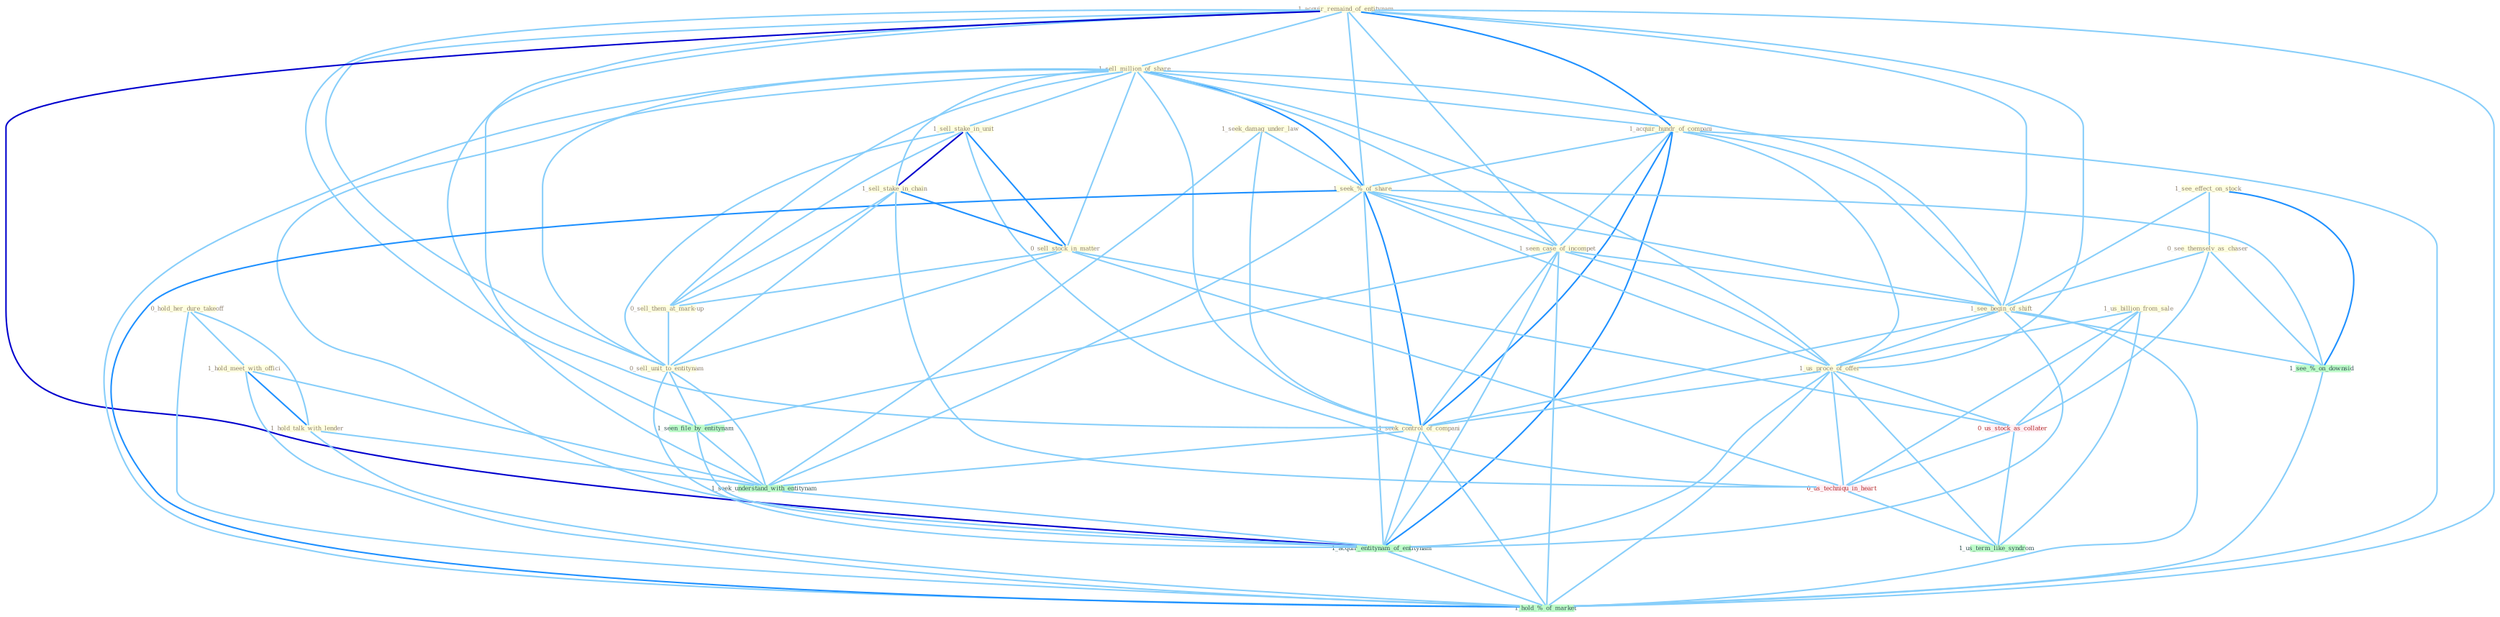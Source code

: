 Graph G{ 
    node
    [shape=polygon,style=filled,width=.5,height=.06,color="#BDFCC9",fixedsize=true,fontsize=4,
    fontcolor="#2f4f4f"];
    {node
    [color="#ffffe0", fontcolor="#8b7d6b"] "1_acquir_remaind_of_entitynam " "1_sell_million_of_share " "1_seek_damag_under_law " "1_acquir_hundr_of_compani " "1_sell_stake_in_unit " "1_seek_%_of_share " "1_seen_case_of_incompet " "1_sell_stake_in_chain " "0_hold_her_dure_takeoff " "0_sell_stock_in_matter " "1_see_effect_on_stock " "0_see_themselv_as_chaser " "1_see_begin_of_shift " "1_hold_meet_with_offici " "0_sell_them_at_mark-up " "1_us_billion_from_sale " "1_us_proce_of_offer " "0_sell_unit_to_entitynam " "1_hold_talk_with_lender " "1_seek_control_of_compani "}
{node [color="#fff0f5", fontcolor="#b22222"] "0_us_stock_as_collater " "0_us_techniqu_in_heart "}
edge [color="#B0E2FF"];

	"1_acquir_remaind_of_entitynam " -- "1_sell_million_of_share " [w="1", color="#87cefa" ];
	"1_acquir_remaind_of_entitynam " -- "1_acquir_hundr_of_compani " [w="2", color="#1e90ff" , len=0.8];
	"1_acquir_remaind_of_entitynam " -- "1_seek_%_of_share " [w="1", color="#87cefa" ];
	"1_acquir_remaind_of_entitynam " -- "1_seen_case_of_incompet " [w="1", color="#87cefa" ];
	"1_acquir_remaind_of_entitynam " -- "1_see_begin_of_shift " [w="1", color="#87cefa" ];
	"1_acquir_remaind_of_entitynam " -- "1_us_proce_of_offer " [w="1", color="#87cefa" ];
	"1_acquir_remaind_of_entitynam " -- "0_sell_unit_to_entitynam " [w="1", color="#87cefa" ];
	"1_acquir_remaind_of_entitynam " -- "1_seek_control_of_compani " [w="1", color="#87cefa" ];
	"1_acquir_remaind_of_entitynam " -- "1_seen_file_by_entitynam " [w="1", color="#87cefa" ];
	"1_acquir_remaind_of_entitynam " -- "1_seek_understand_with_entitynam " [w="1", color="#87cefa" ];
	"1_acquir_remaind_of_entitynam " -- "1_acquir_entitynam_of_entitynam " [w="3", color="#0000cd" , len=0.6];
	"1_acquir_remaind_of_entitynam " -- "1_hold_%_of_market " [w="1", color="#87cefa" ];
	"1_sell_million_of_share " -- "1_acquir_hundr_of_compani " [w="1", color="#87cefa" ];
	"1_sell_million_of_share " -- "1_sell_stake_in_unit " [w="1", color="#87cefa" ];
	"1_sell_million_of_share " -- "1_seek_%_of_share " [w="2", color="#1e90ff" , len=0.8];
	"1_sell_million_of_share " -- "1_seen_case_of_incompet " [w="1", color="#87cefa" ];
	"1_sell_million_of_share " -- "1_sell_stake_in_chain " [w="1", color="#87cefa" ];
	"1_sell_million_of_share " -- "0_sell_stock_in_matter " [w="1", color="#87cefa" ];
	"1_sell_million_of_share " -- "1_see_begin_of_shift " [w="1", color="#87cefa" ];
	"1_sell_million_of_share " -- "0_sell_them_at_mark-up " [w="1", color="#87cefa" ];
	"1_sell_million_of_share " -- "1_us_proce_of_offer " [w="1", color="#87cefa" ];
	"1_sell_million_of_share " -- "0_sell_unit_to_entitynam " [w="1", color="#87cefa" ];
	"1_sell_million_of_share " -- "1_seek_control_of_compani " [w="1", color="#87cefa" ];
	"1_sell_million_of_share " -- "1_acquir_entitynam_of_entitynam " [w="1", color="#87cefa" ];
	"1_sell_million_of_share " -- "1_hold_%_of_market " [w="1", color="#87cefa" ];
	"1_seek_damag_under_law " -- "1_seek_%_of_share " [w="1", color="#87cefa" ];
	"1_seek_damag_under_law " -- "1_seek_control_of_compani " [w="1", color="#87cefa" ];
	"1_seek_damag_under_law " -- "1_seek_understand_with_entitynam " [w="1", color="#87cefa" ];
	"1_acquir_hundr_of_compani " -- "1_seek_%_of_share " [w="1", color="#87cefa" ];
	"1_acquir_hundr_of_compani " -- "1_seen_case_of_incompet " [w="1", color="#87cefa" ];
	"1_acquir_hundr_of_compani " -- "1_see_begin_of_shift " [w="1", color="#87cefa" ];
	"1_acquir_hundr_of_compani " -- "1_us_proce_of_offer " [w="1", color="#87cefa" ];
	"1_acquir_hundr_of_compani " -- "1_seek_control_of_compani " [w="2", color="#1e90ff" , len=0.8];
	"1_acquir_hundr_of_compani " -- "1_acquir_entitynam_of_entitynam " [w="2", color="#1e90ff" , len=0.8];
	"1_acquir_hundr_of_compani " -- "1_hold_%_of_market " [w="1", color="#87cefa" ];
	"1_sell_stake_in_unit " -- "1_sell_stake_in_chain " [w="3", color="#0000cd" , len=0.6];
	"1_sell_stake_in_unit " -- "0_sell_stock_in_matter " [w="2", color="#1e90ff" , len=0.8];
	"1_sell_stake_in_unit " -- "0_sell_them_at_mark-up " [w="1", color="#87cefa" ];
	"1_sell_stake_in_unit " -- "0_sell_unit_to_entitynam " [w="1", color="#87cefa" ];
	"1_sell_stake_in_unit " -- "0_us_techniqu_in_heart " [w="1", color="#87cefa" ];
	"1_seek_%_of_share " -- "1_seen_case_of_incompet " [w="1", color="#87cefa" ];
	"1_seek_%_of_share " -- "1_see_begin_of_shift " [w="1", color="#87cefa" ];
	"1_seek_%_of_share " -- "1_us_proce_of_offer " [w="1", color="#87cefa" ];
	"1_seek_%_of_share " -- "1_seek_control_of_compani " [w="2", color="#1e90ff" , len=0.8];
	"1_seek_%_of_share " -- "1_seek_understand_with_entitynam " [w="1", color="#87cefa" ];
	"1_seek_%_of_share " -- "1_acquir_entitynam_of_entitynam " [w="1", color="#87cefa" ];
	"1_seek_%_of_share " -- "1_see_%_on_downsid " [w="1", color="#87cefa" ];
	"1_seek_%_of_share " -- "1_hold_%_of_market " [w="2", color="#1e90ff" , len=0.8];
	"1_seen_case_of_incompet " -- "1_see_begin_of_shift " [w="1", color="#87cefa" ];
	"1_seen_case_of_incompet " -- "1_us_proce_of_offer " [w="1", color="#87cefa" ];
	"1_seen_case_of_incompet " -- "1_seek_control_of_compani " [w="1", color="#87cefa" ];
	"1_seen_case_of_incompet " -- "1_seen_file_by_entitynam " [w="1", color="#87cefa" ];
	"1_seen_case_of_incompet " -- "1_acquir_entitynam_of_entitynam " [w="1", color="#87cefa" ];
	"1_seen_case_of_incompet " -- "1_hold_%_of_market " [w="1", color="#87cefa" ];
	"1_sell_stake_in_chain " -- "0_sell_stock_in_matter " [w="2", color="#1e90ff" , len=0.8];
	"1_sell_stake_in_chain " -- "0_sell_them_at_mark-up " [w="1", color="#87cefa" ];
	"1_sell_stake_in_chain " -- "0_sell_unit_to_entitynam " [w="1", color="#87cefa" ];
	"1_sell_stake_in_chain " -- "0_us_techniqu_in_heart " [w="1", color="#87cefa" ];
	"0_hold_her_dure_takeoff " -- "1_hold_meet_with_offici " [w="1", color="#87cefa" ];
	"0_hold_her_dure_takeoff " -- "1_hold_talk_with_lender " [w="1", color="#87cefa" ];
	"0_hold_her_dure_takeoff " -- "1_hold_%_of_market " [w="1", color="#87cefa" ];
	"0_sell_stock_in_matter " -- "0_sell_them_at_mark-up " [w="1", color="#87cefa" ];
	"0_sell_stock_in_matter " -- "0_sell_unit_to_entitynam " [w="1", color="#87cefa" ];
	"0_sell_stock_in_matter " -- "0_us_stock_as_collater " [w="1", color="#87cefa" ];
	"0_sell_stock_in_matter " -- "0_us_techniqu_in_heart " [w="1", color="#87cefa" ];
	"1_see_effect_on_stock " -- "0_see_themselv_as_chaser " [w="1", color="#87cefa" ];
	"1_see_effect_on_stock " -- "1_see_begin_of_shift " [w="1", color="#87cefa" ];
	"1_see_effect_on_stock " -- "1_see_%_on_downsid " [w="2", color="#1e90ff" , len=0.8];
	"0_see_themselv_as_chaser " -- "1_see_begin_of_shift " [w="1", color="#87cefa" ];
	"0_see_themselv_as_chaser " -- "0_us_stock_as_collater " [w="1", color="#87cefa" ];
	"0_see_themselv_as_chaser " -- "1_see_%_on_downsid " [w="1", color="#87cefa" ];
	"1_see_begin_of_shift " -- "1_us_proce_of_offer " [w="1", color="#87cefa" ];
	"1_see_begin_of_shift " -- "1_seek_control_of_compani " [w="1", color="#87cefa" ];
	"1_see_begin_of_shift " -- "1_acquir_entitynam_of_entitynam " [w="1", color="#87cefa" ];
	"1_see_begin_of_shift " -- "1_see_%_on_downsid " [w="1", color="#87cefa" ];
	"1_see_begin_of_shift " -- "1_hold_%_of_market " [w="1", color="#87cefa" ];
	"1_hold_meet_with_offici " -- "1_hold_talk_with_lender " [w="2", color="#1e90ff" , len=0.8];
	"1_hold_meet_with_offici " -- "1_seek_understand_with_entitynam " [w="1", color="#87cefa" ];
	"1_hold_meet_with_offici " -- "1_hold_%_of_market " [w="1", color="#87cefa" ];
	"0_sell_them_at_mark-up " -- "0_sell_unit_to_entitynam " [w="1", color="#87cefa" ];
	"1_us_billion_from_sale " -- "1_us_proce_of_offer " [w="1", color="#87cefa" ];
	"1_us_billion_from_sale " -- "0_us_stock_as_collater " [w="1", color="#87cefa" ];
	"1_us_billion_from_sale " -- "0_us_techniqu_in_heart " [w="1", color="#87cefa" ];
	"1_us_billion_from_sale " -- "1_us_term_like_syndrom " [w="1", color="#87cefa" ];
	"1_us_proce_of_offer " -- "1_seek_control_of_compani " [w="1", color="#87cefa" ];
	"1_us_proce_of_offer " -- "0_us_stock_as_collater " [w="1", color="#87cefa" ];
	"1_us_proce_of_offer " -- "1_acquir_entitynam_of_entitynam " [w="1", color="#87cefa" ];
	"1_us_proce_of_offer " -- "0_us_techniqu_in_heart " [w="1", color="#87cefa" ];
	"1_us_proce_of_offer " -- "1_us_term_like_syndrom " [w="1", color="#87cefa" ];
	"1_us_proce_of_offer " -- "1_hold_%_of_market " [w="1", color="#87cefa" ];
	"0_sell_unit_to_entitynam " -- "1_seen_file_by_entitynam " [w="1", color="#87cefa" ];
	"0_sell_unit_to_entitynam " -- "1_seek_understand_with_entitynam " [w="1", color="#87cefa" ];
	"0_sell_unit_to_entitynam " -- "1_acquir_entitynam_of_entitynam " [w="1", color="#87cefa" ];
	"1_hold_talk_with_lender " -- "1_seek_understand_with_entitynam " [w="1", color="#87cefa" ];
	"1_hold_talk_with_lender " -- "1_hold_%_of_market " [w="1", color="#87cefa" ];
	"1_seek_control_of_compani " -- "1_seek_understand_with_entitynam " [w="1", color="#87cefa" ];
	"1_seek_control_of_compani " -- "1_acquir_entitynam_of_entitynam " [w="1", color="#87cefa" ];
	"1_seek_control_of_compani " -- "1_hold_%_of_market " [w="1", color="#87cefa" ];
	"1_seen_file_by_entitynam " -- "1_seek_understand_with_entitynam " [w="1", color="#87cefa" ];
	"1_seen_file_by_entitynam " -- "1_acquir_entitynam_of_entitynam " [w="1", color="#87cefa" ];
	"0_us_stock_as_collater " -- "0_us_techniqu_in_heart " [w="1", color="#87cefa" ];
	"0_us_stock_as_collater " -- "1_us_term_like_syndrom " [w="1", color="#87cefa" ];
	"1_seek_understand_with_entitynam " -- "1_acquir_entitynam_of_entitynam " [w="1", color="#87cefa" ];
	"1_acquir_entitynam_of_entitynam " -- "1_hold_%_of_market " [w="1", color="#87cefa" ];
	"0_us_techniqu_in_heart " -- "1_us_term_like_syndrom " [w="1", color="#87cefa" ];
	"1_see_%_on_downsid " -- "1_hold_%_of_market " [w="1", color="#87cefa" ];
}